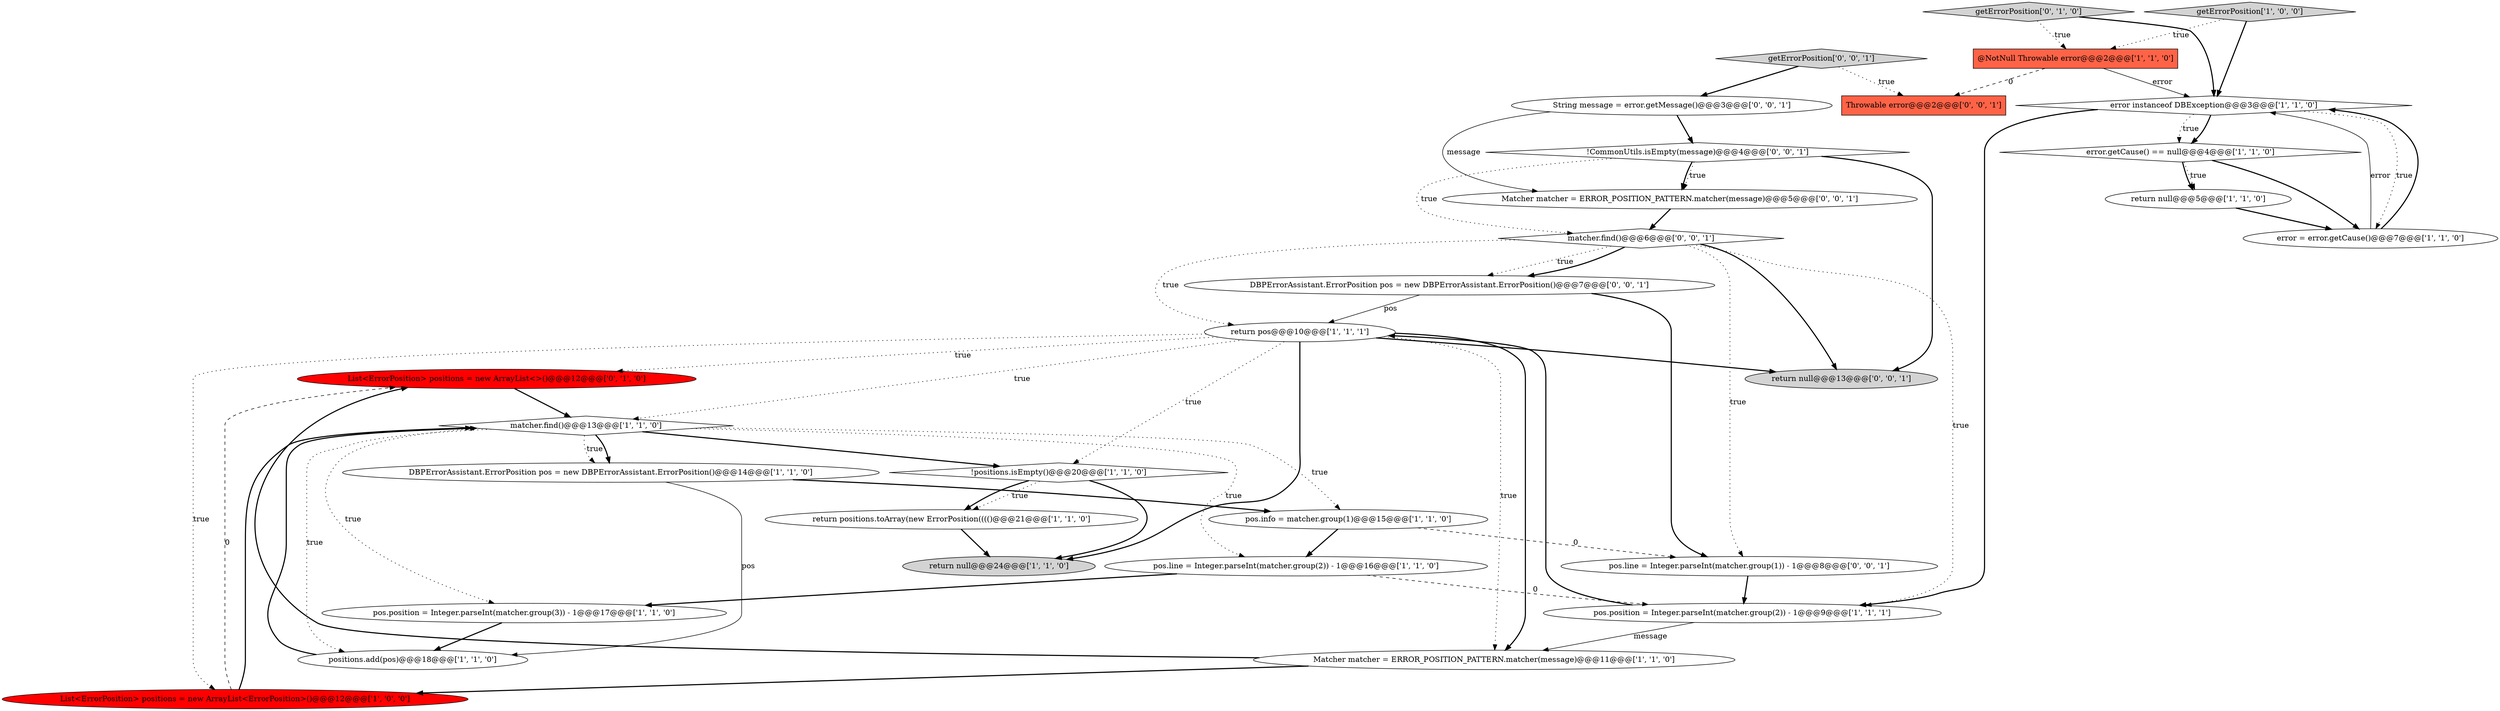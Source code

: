 digraph {
23 [style = filled, label = "getErrorPosition['0', '0', '1']", fillcolor = lightgray, shape = diamond image = "AAA0AAABBB3BBB"];
19 [style = filled, label = "List<ErrorPosition> positions = new ArrayList<>()@@@12@@@['0', '1', '0']", fillcolor = red, shape = ellipse image = "AAA1AAABBB2BBB"];
9 [style = filled, label = "@NotNull Throwable error@@@2@@@['1', '1', '0']", fillcolor = tomato, shape = box image = "AAA0AAABBB1BBB"];
2 [style = filled, label = "return pos@@@10@@@['1', '1', '1']", fillcolor = white, shape = ellipse image = "AAA0AAABBB1BBB"];
12 [style = filled, label = "Matcher matcher = ERROR_POSITION_PATTERN.matcher(message)@@@11@@@['1', '1', '0']", fillcolor = white, shape = ellipse image = "AAA0AAABBB1BBB"];
0 [style = filled, label = "error = error.getCause()@@@7@@@['1', '1', '0']", fillcolor = white, shape = ellipse image = "AAA0AAABBB1BBB"];
1 [style = filled, label = "pos.line = Integer.parseInt(matcher.group(2)) - 1@@@16@@@['1', '1', '0']", fillcolor = white, shape = ellipse image = "AAA0AAABBB1BBB"];
25 [style = filled, label = "return null@@@13@@@['0', '0', '1']", fillcolor = lightgray, shape = ellipse image = "AAA0AAABBB3BBB"];
17 [style = filled, label = "error instanceof DBException@@@3@@@['1', '1', '0']", fillcolor = white, shape = diamond image = "AAA0AAABBB1BBB"];
26 [style = filled, label = "String message = error.getMessage()@@@3@@@['0', '0', '1']", fillcolor = white, shape = ellipse image = "AAA0AAABBB3BBB"];
20 [style = filled, label = "getErrorPosition['0', '1', '0']", fillcolor = lightgray, shape = diamond image = "AAA0AAABBB2BBB"];
16 [style = filled, label = "!positions.isEmpty()@@@20@@@['1', '1', '0']", fillcolor = white, shape = diamond image = "AAA0AAABBB1BBB"];
14 [style = filled, label = "DBPErrorAssistant.ErrorPosition pos = new DBPErrorAssistant.ErrorPosition()@@@14@@@['1', '1', '0']", fillcolor = white, shape = ellipse image = "AAA0AAABBB1BBB"];
21 [style = filled, label = "Throwable error@@@2@@@['0', '0', '1']", fillcolor = tomato, shape = box image = "AAA0AAABBB3BBB"];
29 [style = filled, label = "DBPErrorAssistant.ErrorPosition pos = new DBPErrorAssistant.ErrorPosition()@@@7@@@['0', '0', '1']", fillcolor = white, shape = ellipse image = "AAA0AAABBB3BBB"];
8 [style = filled, label = "pos.position = Integer.parseInt(matcher.group(2)) - 1@@@9@@@['1', '1', '1']", fillcolor = white, shape = ellipse image = "AAA0AAABBB1BBB"];
7 [style = filled, label = "pos.info = matcher.group(1)@@@15@@@['1', '1', '0']", fillcolor = white, shape = ellipse image = "AAA0AAABBB1BBB"];
27 [style = filled, label = "Matcher matcher = ERROR_POSITION_PATTERN.matcher(message)@@@5@@@['0', '0', '1']", fillcolor = white, shape = ellipse image = "AAA0AAABBB3BBB"];
15 [style = filled, label = "List<ErrorPosition> positions = new ArrayList<ErrorPosition>()@@@12@@@['1', '0', '0']", fillcolor = red, shape = ellipse image = "AAA1AAABBB1BBB"];
13 [style = filled, label = "getErrorPosition['1', '0', '0']", fillcolor = lightgray, shape = diamond image = "AAA0AAABBB1BBB"];
22 [style = filled, label = "matcher.find()@@@6@@@['0', '0', '1']", fillcolor = white, shape = diamond image = "AAA0AAABBB3BBB"];
5 [style = filled, label = "return null@@@5@@@['1', '1', '0']", fillcolor = white, shape = ellipse image = "AAA0AAABBB1BBB"];
24 [style = filled, label = "pos.line = Integer.parseInt(matcher.group(1)) - 1@@@8@@@['0', '0', '1']", fillcolor = white, shape = ellipse image = "AAA0AAABBB3BBB"];
18 [style = filled, label = "matcher.find()@@@13@@@['1', '1', '0']", fillcolor = white, shape = diamond image = "AAA0AAABBB1BBB"];
6 [style = filled, label = "return null@@@24@@@['1', '1', '0']", fillcolor = lightgray, shape = ellipse image = "AAA0AAABBB1BBB"];
4 [style = filled, label = "return positions.toArray(new ErrorPosition(((()@@@21@@@['1', '1', '0']", fillcolor = white, shape = ellipse image = "AAA0AAABBB1BBB"];
10 [style = filled, label = "error.getCause() == null@@@4@@@['1', '1', '0']", fillcolor = white, shape = diamond image = "AAA0AAABBB1BBB"];
28 [style = filled, label = "!CommonUtils.isEmpty(message)@@@4@@@['0', '0', '1']", fillcolor = white, shape = diamond image = "AAA0AAABBB3BBB"];
3 [style = filled, label = "pos.position = Integer.parseInt(matcher.group(3)) - 1@@@17@@@['1', '1', '0']", fillcolor = white, shape = ellipse image = "AAA0AAABBB1BBB"];
11 [style = filled, label = "positions.add(pos)@@@18@@@['1', '1', '0']", fillcolor = white, shape = ellipse image = "AAA0AAABBB1BBB"];
17->10 [style = bold, label=""];
17->8 [style = bold, label=""];
22->25 [style = bold, label=""];
22->29 [style = dotted, label="true"];
17->0 [style = dotted, label="true"];
19->18 [style = bold, label=""];
20->17 [style = bold, label=""];
7->1 [style = bold, label=""];
18->7 [style = dotted, label="true"];
20->9 [style = dotted, label="true"];
4->6 [style = bold, label=""];
2->6 [style = bold, label=""];
0->17 [style = bold, label=""];
16->6 [style = bold, label=""];
18->1 [style = dotted, label="true"];
12->15 [style = bold, label=""];
23->21 [style = dotted, label="true"];
1->3 [style = bold, label=""];
2->15 [style = dotted, label="true"];
3->11 [style = bold, label=""];
8->12 [style = solid, label="message"];
22->29 [style = bold, label=""];
23->26 [style = bold, label=""];
14->11 [style = solid, label="pos"];
22->24 [style = dotted, label="true"];
15->19 [style = dashed, label="0"];
16->4 [style = dotted, label="true"];
10->5 [style = dotted, label="true"];
2->18 [style = dotted, label="true"];
15->18 [style = bold, label=""];
27->22 [style = bold, label=""];
18->14 [style = dotted, label="true"];
11->18 [style = bold, label=""];
2->12 [style = bold, label=""];
22->2 [style = dotted, label="true"];
9->17 [style = solid, label="error"];
14->7 [style = bold, label=""];
2->19 [style = dotted, label="true"];
17->10 [style = dotted, label="true"];
18->11 [style = dotted, label="true"];
13->17 [style = bold, label=""];
18->16 [style = bold, label=""];
22->8 [style = dotted, label="true"];
10->5 [style = bold, label=""];
5->0 [style = bold, label=""];
8->2 [style = bold, label=""];
7->24 [style = dashed, label="0"];
9->21 [style = dashed, label="0"];
18->3 [style = dotted, label="true"];
0->17 [style = solid, label="error"];
10->0 [style = bold, label=""];
28->22 [style = dotted, label="true"];
2->12 [style = dotted, label="true"];
28->25 [style = bold, label=""];
1->8 [style = dashed, label="0"];
28->27 [style = dotted, label="true"];
26->28 [style = bold, label=""];
28->27 [style = bold, label=""];
16->4 [style = bold, label=""];
12->19 [style = bold, label=""];
24->8 [style = bold, label=""];
29->24 [style = bold, label=""];
2->25 [style = bold, label=""];
26->27 [style = solid, label="message"];
18->14 [style = bold, label=""];
29->2 [style = solid, label="pos"];
2->16 [style = dotted, label="true"];
13->9 [style = dotted, label="true"];
}
